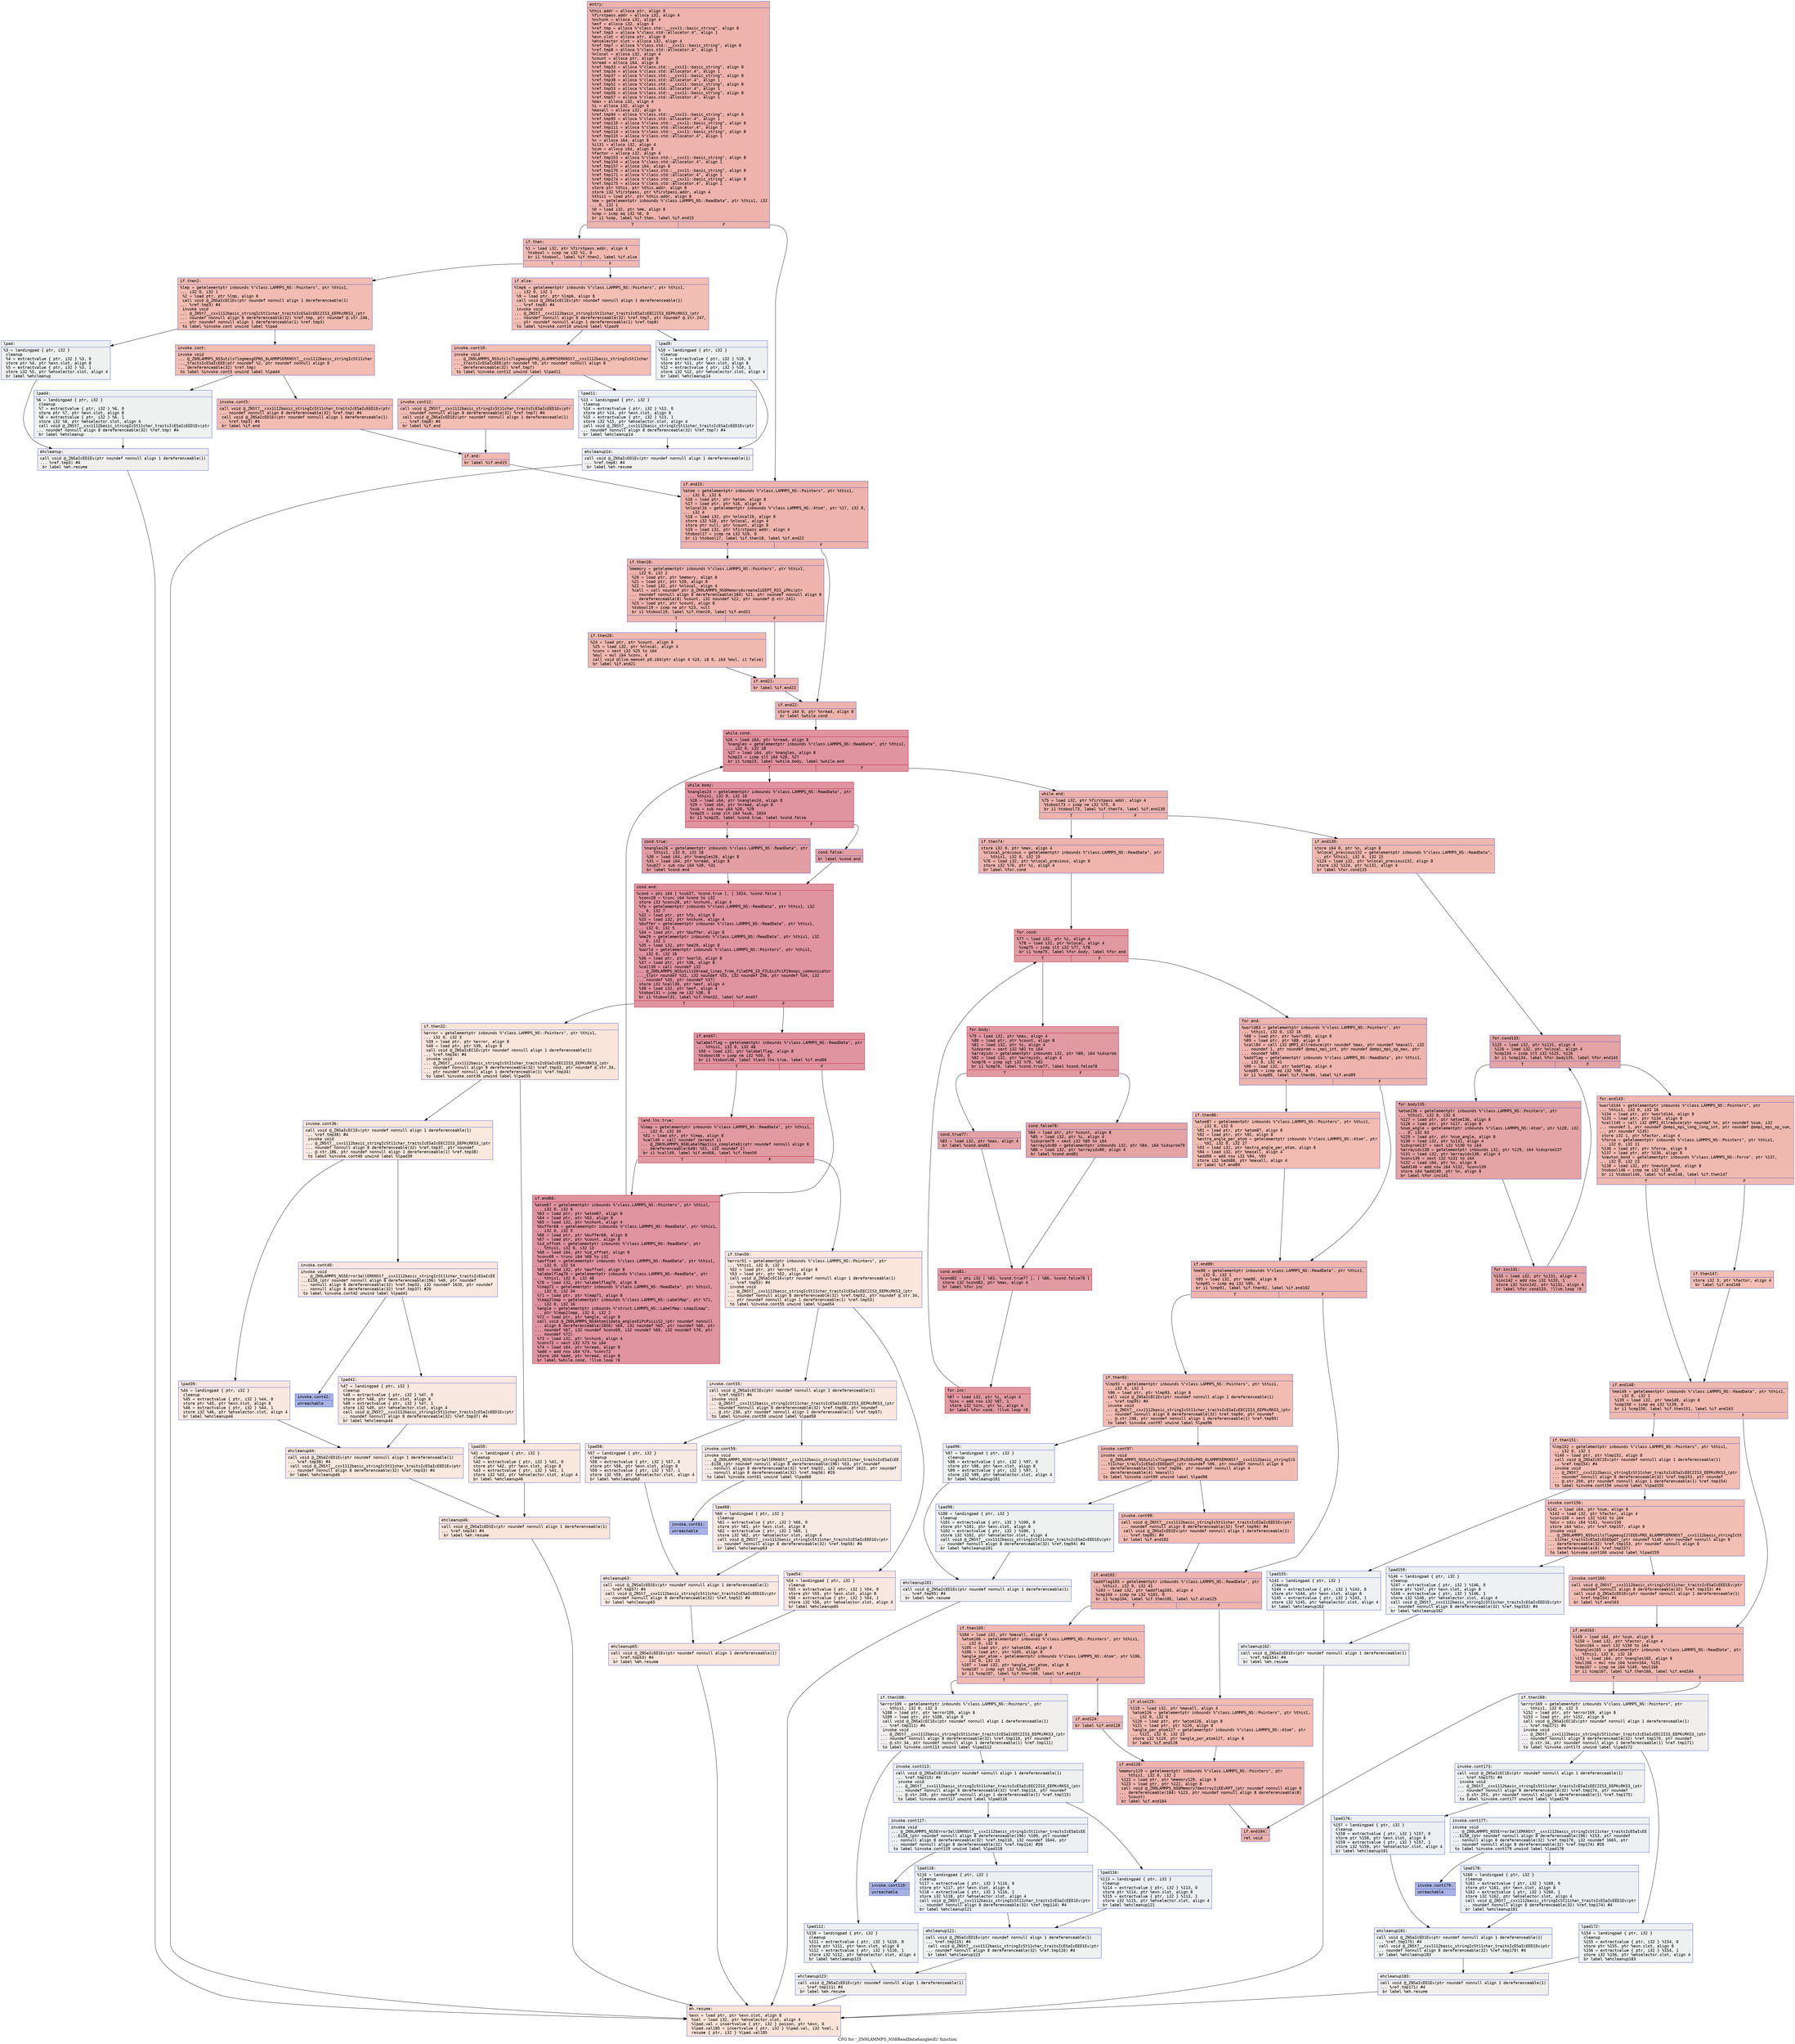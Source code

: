 digraph "CFG for '_ZN9LAMMPS_NS8ReadData6anglesEi' function" {
	label="CFG for '_ZN9LAMMPS_NS8ReadData6anglesEi' function";

	Node0x55c7e07f8830 [shape=record,color="#3d50c3ff", style=filled, fillcolor="#d6524470" fontname="Courier",label="{entry:\l|  %this.addr = alloca ptr, align 8\l  %firstpass.addr = alloca i32, align 4\l  %nchunk = alloca i32, align 4\l  %eof = alloca i32, align 4\l  %ref.tmp = alloca %\"class.std::__cxx11::basic_string\", align 8\l  %ref.tmp3 = alloca %\"class.std::allocator.4\", align 1\l  %exn.slot = alloca ptr, align 8\l  %ehselector.slot = alloca i32, align 4\l  %ref.tmp7 = alloca %\"class.std::__cxx11::basic_string\", align 8\l  %ref.tmp8 = alloca %\"class.std::allocator.4\", align 1\l  %nlocal = alloca i32, align 4\l  %count = alloca ptr, align 8\l  %nread = alloca i64, align 8\l  %ref.tmp33 = alloca %\"class.std::__cxx11::basic_string\", align 8\l  %ref.tmp34 = alloca %\"class.std::allocator.4\", align 1\l  %ref.tmp37 = alloca %\"class.std::__cxx11::basic_string\", align 8\l  %ref.tmp38 = alloca %\"class.std::allocator.4\", align 1\l  %ref.tmp52 = alloca %\"class.std::__cxx11::basic_string\", align 8\l  %ref.tmp53 = alloca %\"class.std::allocator.4\", align 1\l  %ref.tmp56 = alloca %\"class.std::__cxx11::basic_string\", align 8\l  %ref.tmp57 = alloca %\"class.std::allocator.4\", align 1\l  %max = alloca i32, align 4\l  %i = alloca i32, align 4\l  %maxall = alloca i32, align 4\l  %ref.tmp94 = alloca %\"class.std::__cxx11::basic_string\", align 8\l  %ref.tmp95 = alloca %\"class.std::allocator.4\", align 1\l  %ref.tmp110 = alloca %\"class.std::__cxx11::basic_string\", align 8\l  %ref.tmp111 = alloca %\"class.std::allocator.4\", align 1\l  %ref.tmp114 = alloca %\"class.std::__cxx11::basic_string\", align 8\l  %ref.tmp115 = alloca %\"class.std::allocator.4\", align 1\l  %n = alloca i64, align 8\l  %i131 = alloca i32, align 4\l  %sum = alloca i64, align 8\l  %factor = alloca i32, align 4\l  %ref.tmp153 = alloca %\"class.std::__cxx11::basic_string\", align 8\l  %ref.tmp154 = alloca %\"class.std::allocator.4\", align 1\l  %ref.tmp157 = alloca i64, align 8\l  %ref.tmp170 = alloca %\"class.std::__cxx11::basic_string\", align 8\l  %ref.tmp171 = alloca %\"class.std::allocator.4\", align 1\l  %ref.tmp174 = alloca %\"class.std::__cxx11::basic_string\", align 8\l  %ref.tmp175 = alloca %\"class.std::allocator.4\", align 1\l  store ptr %this, ptr %this.addr, align 8\l  store i32 %firstpass, ptr %firstpass.addr, align 4\l  %this1 = load ptr, ptr %this.addr, align 8\l  %me = getelementptr inbounds %\"class.LAMMPS_NS::ReadData\", ptr %this1, i32\l... 0, i32 1\l  %0 = load i32, ptr %me, align 8\l  %cmp = icmp eq i32 %0, 0\l  br i1 %cmp, label %if.then, label %if.end15\l|{<s0>T|<s1>F}}"];
	Node0x55c7e07f8830:s0 -> Node0x55c7e08054a0[tooltip="entry -> if.then\nProbability 37.50%" ];
	Node0x55c7e07f8830:s1 -> Node0x55c7e0805510[tooltip="entry -> if.end15\nProbability 62.50%" ];
	Node0x55c7e08054a0 [shape=record,color="#3d50c3ff", style=filled, fillcolor="#de614d70" fontname="Courier",label="{if.then:\l|  %1 = load i32, ptr %firstpass.addr, align 4\l  %tobool = icmp ne i32 %1, 0\l  br i1 %tobool, label %if.then2, label %if.else\l|{<s0>T|<s1>F}}"];
	Node0x55c7e08054a0:s0 -> Node0x55c7e0804460[tooltip="if.then -> if.then2\nProbability 62.50%" ];
	Node0x55c7e08054a0:s1 -> Node0x55c7e08044e0[tooltip="if.then -> if.else\nProbability 37.50%" ];
	Node0x55c7e0804460 [shape=record,color="#3d50c3ff", style=filled, fillcolor="#e1675170" fontname="Courier",label="{if.then2:\l|  %lmp = getelementptr inbounds %\"class.LAMMPS_NS::Pointers\", ptr %this1,\l... i32 0, i32 1\l  %2 = load ptr, ptr %lmp, align 8\l  call void @_ZNSaIcEC1Ev(ptr noundef nonnull align 1 dereferenceable(1)\l... %ref.tmp3) #4\l  invoke void\l... @_ZNSt7__cxx1112basic_stringIcSt11char_traitsIcESaIcEEC2IS3_EEPKcRKS3_(ptr\l... noundef nonnull align 8 dereferenceable(32) %ref.tmp, ptr noundef @.str.246,\l... ptr noundef nonnull align 1 dereferenceable(1) %ref.tmp3)\l          to label %invoke.cont unwind label %lpad\l}"];
	Node0x55c7e0804460 -> Node0x55c7e0805f00[tooltip="if.then2 -> invoke.cont\nProbability 100.00%" ];
	Node0x55c7e0804460 -> Node0x55c7e0805f50[tooltip="if.then2 -> lpad\nProbability 0.00%" ];
	Node0x55c7e0805f00 [shape=record,color="#3d50c3ff", style=filled, fillcolor="#e1675170" fontname="Courier",label="{invoke.cont:\l|  invoke void\l... @_ZN9LAMMPS_NS5utils7logmesgEPNS_6LAMMPSERKNSt7__cxx1112basic_stringIcSt11char\l..._traitsIcESaIcEEE(ptr noundef %2, ptr noundef nonnull align 8\l... dereferenceable(32) %ref.tmp)\l          to label %invoke.cont5 unwind label %lpad4\l}"];
	Node0x55c7e0805f00 -> Node0x55c7e0805eb0[tooltip="invoke.cont -> invoke.cont5\nProbability 100.00%" ];
	Node0x55c7e0805f00 -> Node0x55c7e0806210[tooltip="invoke.cont -> lpad4\nProbability 0.00%" ];
	Node0x55c7e0805eb0 [shape=record,color="#3d50c3ff", style=filled, fillcolor="#e1675170" fontname="Courier",label="{invoke.cont5:\l|  call void @_ZNSt7__cxx1112basic_stringIcSt11char_traitsIcESaIcEED1Ev(ptr\l... noundef nonnull align 8 dereferenceable(32) %ref.tmp) #4\l  call void @_ZNSaIcED1Ev(ptr noundef nonnull align 1 dereferenceable(1)\l... %ref.tmp3) #4\l  br label %if.end\l}"];
	Node0x55c7e0805eb0 -> Node0x55c7e0806640[tooltip="invoke.cont5 -> if.end\nProbability 100.00%" ];
	Node0x55c7e0805f50 [shape=record,color="#3d50c3ff", style=filled, fillcolor="#dbdcde70" fontname="Courier",label="{lpad:\l|  %3 = landingpad \{ ptr, i32 \}\l          cleanup\l  %4 = extractvalue \{ ptr, i32 \} %3, 0\l  store ptr %4, ptr %exn.slot, align 8\l  %5 = extractvalue \{ ptr, i32 \} %3, 1\l  store i32 %5, ptr %ehselector.slot, align 4\l  br label %ehcleanup\l}"];
	Node0x55c7e0805f50 -> Node0x55c7e0806940[tooltip="lpad -> ehcleanup\nProbability 100.00%" ];
	Node0x55c7e0806210 [shape=record,color="#3d50c3ff", style=filled, fillcolor="#dbdcde70" fontname="Courier",label="{lpad4:\l|  %6 = landingpad \{ ptr, i32 \}\l          cleanup\l  %7 = extractvalue \{ ptr, i32 \} %6, 0\l  store ptr %7, ptr %exn.slot, align 8\l  %8 = extractvalue \{ ptr, i32 \} %6, 1\l  store i32 %8, ptr %ehselector.slot, align 4\l  call void @_ZNSt7__cxx1112basic_stringIcSt11char_traitsIcESaIcEED1Ev(ptr\l... noundef nonnull align 8 dereferenceable(32) %ref.tmp) #4\l  br label %ehcleanup\l}"];
	Node0x55c7e0806210 -> Node0x55c7e0806940[tooltip="lpad4 -> ehcleanup\nProbability 100.00%" ];
	Node0x55c7e0806940 [shape=record,color="#3d50c3ff", style=filled, fillcolor="#e0dbd870" fontname="Courier",label="{ehcleanup:\l|  call void @_ZNSaIcED1Ev(ptr noundef nonnull align 1 dereferenceable(1)\l... %ref.tmp3) #4\l  br label %eh.resume\l}"];
	Node0x55c7e0806940 -> Node0x55c7e0806f50[tooltip="ehcleanup -> eh.resume\nProbability 100.00%" ];
	Node0x55c7e08044e0 [shape=record,color="#3d50c3ff", style=filled, fillcolor="#e36c5570" fontname="Courier",label="{if.else:\l|  %lmp6 = getelementptr inbounds %\"class.LAMMPS_NS::Pointers\", ptr %this1,\l... i32 0, i32 1\l  %9 = load ptr, ptr %lmp6, align 8\l  call void @_ZNSaIcEC1Ev(ptr noundef nonnull align 1 dereferenceable(1)\l... %ref.tmp8) #4\l  invoke void\l... @_ZNSt7__cxx1112basic_stringIcSt11char_traitsIcESaIcEEC2IS3_EEPKcRKS3_(ptr\l... noundef nonnull align 8 dereferenceable(32) %ref.tmp7, ptr noundef @.str.247,\l... ptr noundef nonnull align 1 dereferenceable(1) %ref.tmp8)\l          to label %invoke.cont10 unwind label %lpad9\l}"];
	Node0x55c7e08044e0 -> Node0x55c7e08072d0[tooltip="if.else -> invoke.cont10\nProbability 100.00%" ];
	Node0x55c7e08044e0 -> Node0x55c7e0807350[tooltip="if.else -> lpad9\nProbability 0.00%" ];
	Node0x55c7e08072d0 [shape=record,color="#3d50c3ff", style=filled, fillcolor="#e36c5570" fontname="Courier",label="{invoke.cont10:\l|  invoke void\l... @_ZN9LAMMPS_NS5utils7logmesgEPNS_6LAMMPSERKNSt7__cxx1112basic_stringIcSt11char\l..._traitsIcESaIcEEE(ptr noundef %9, ptr noundef nonnull align 8\l... dereferenceable(32) %ref.tmp7)\l          to label %invoke.cont12 unwind label %lpad11\l}"];
	Node0x55c7e08072d0 -> Node0x55c7e0807280[tooltip="invoke.cont10 -> invoke.cont12\nProbability 100.00%" ];
	Node0x55c7e08072d0 -> Node0x55c7e0807650[tooltip="invoke.cont10 -> lpad11\nProbability 0.00%" ];
	Node0x55c7e0807280 [shape=record,color="#3d50c3ff", style=filled, fillcolor="#e36c5570" fontname="Courier",label="{invoke.cont12:\l|  call void @_ZNSt7__cxx1112basic_stringIcSt11char_traitsIcESaIcEED1Ev(ptr\l... noundef nonnull align 8 dereferenceable(32) %ref.tmp7) #4\l  call void @_ZNSaIcED1Ev(ptr noundef nonnull align 1 dereferenceable(1)\l... %ref.tmp8) #4\l  br label %if.end\l}"];
	Node0x55c7e0807280 -> Node0x55c7e0806640[tooltip="invoke.cont12 -> if.end\nProbability 100.00%" ];
	Node0x55c7e0807350 [shape=record,color="#3d50c3ff", style=filled, fillcolor="#d9dce170" fontname="Courier",label="{lpad9:\l|  %10 = landingpad \{ ptr, i32 \}\l          cleanup\l  %11 = extractvalue \{ ptr, i32 \} %10, 0\l  store ptr %11, ptr %exn.slot, align 8\l  %12 = extractvalue \{ ptr, i32 \} %10, 1\l  store i32 %12, ptr %ehselector.slot, align 4\l  br label %ehcleanup14\l}"];
	Node0x55c7e0807350 -> Node0x55c7e0807d70[tooltip="lpad9 -> ehcleanup14\nProbability 100.00%" ];
	Node0x55c7e0807650 [shape=record,color="#3d50c3ff", style=filled, fillcolor="#d9dce170" fontname="Courier",label="{lpad11:\l|  %13 = landingpad \{ ptr, i32 \}\l          cleanup\l  %14 = extractvalue \{ ptr, i32 \} %13, 0\l  store ptr %14, ptr %exn.slot, align 8\l  %15 = extractvalue \{ ptr, i32 \} %13, 1\l  store i32 %15, ptr %ehselector.slot, align 4\l  call void @_ZNSt7__cxx1112basic_stringIcSt11char_traitsIcESaIcEED1Ev(ptr\l... noundef nonnull align 8 dereferenceable(32) %ref.tmp7) #4\l  br label %ehcleanup14\l}"];
	Node0x55c7e0807650 -> Node0x55c7e0807d70[tooltip="lpad11 -> ehcleanup14\nProbability 100.00%" ];
	Node0x55c7e0807d70 [shape=record,color="#3d50c3ff", style=filled, fillcolor="#dedcdb70" fontname="Courier",label="{ehcleanup14:\l|  call void @_ZNSaIcED1Ev(ptr noundef nonnull align 1 dereferenceable(1)\l... %ref.tmp8) #4\l  br label %eh.resume\l}"];
	Node0x55c7e0807d70 -> Node0x55c7e0806f50[tooltip="ehcleanup14 -> eh.resume\nProbability 100.00%" ];
	Node0x55c7e0806640 [shape=record,color="#3d50c3ff", style=filled, fillcolor="#de614d70" fontname="Courier",label="{if.end:\l|  br label %if.end15\l}"];
	Node0x55c7e0806640 -> Node0x55c7e0805510[tooltip="if.end -> if.end15\nProbability 100.00%" ];
	Node0x55c7e0805510 [shape=record,color="#3d50c3ff", style=filled, fillcolor="#d6524470" fontname="Courier",label="{if.end15:\l|  %atom = getelementptr inbounds %\"class.LAMMPS_NS::Pointers\", ptr %this1,\l... i32 0, i32 6\l  %16 = load ptr, ptr %atom, align 8\l  %17 = load ptr, ptr %16, align 8\l  %nlocal16 = getelementptr inbounds %\"class.LAMMPS_NS::Atom\", ptr %17, i32 0,\l... i32 4\l  %18 = load i32, ptr %nlocal16, align 8\l  store i32 %18, ptr %nlocal, align 4\l  store ptr null, ptr %count, align 8\l  %19 = load i32, ptr %firstpass.addr, align 4\l  %tobool17 = icmp ne i32 %19, 0\l  br i1 %tobool17, label %if.then18, label %if.end22\l|{<s0>T|<s1>F}}"];
	Node0x55c7e0805510:s0 -> Node0x55c7e0808980[tooltip="if.end15 -> if.then18\nProbability 62.50%" ];
	Node0x55c7e0805510:s1 -> Node0x55c7e0808a00[tooltip="if.end15 -> if.end22\nProbability 37.50%" ];
	Node0x55c7e0808980 [shape=record,color="#3d50c3ff", style=filled, fillcolor="#d8564670" fontname="Courier",label="{if.then18:\l|  %memory = getelementptr inbounds %\"class.LAMMPS_NS::Pointers\", ptr %this1,\l... i32 0, i32 2\l  %20 = load ptr, ptr %memory, align 8\l  %21 = load ptr, ptr %20, align 8\l  %22 = load i32, ptr %nlocal, align 4\l  %call = call noundef ptr @_ZN9LAMMPS_NS6Memory6createIiEEPT_RS3_iPKc(ptr\l... noundef nonnull align 8 dereferenceable(184) %21, ptr noundef nonnull align 8\l... dereferenceable(8) %count, i32 noundef %22, ptr noundef @.str.241)\l  %23 = load ptr, ptr %count, align 8\l  %tobool19 = icmp ne ptr %23, null\l  br i1 %tobool19, label %if.then20, label %if.end21\l|{<s0>T|<s1>F}}"];
	Node0x55c7e0808980:s0 -> Node0x55c7e08090e0[tooltip="if.then18 -> if.then20\nProbability 62.50%" ];
	Node0x55c7e0808980:s1 -> Node0x55c7e0809160[tooltip="if.then18 -> if.end21\nProbability 37.50%" ];
	Node0x55c7e08090e0 [shape=record,color="#3d50c3ff", style=filled, fillcolor="#de614d70" fontname="Courier",label="{if.then20:\l|  %24 = load ptr, ptr %count, align 8\l  %25 = load i32, ptr %nlocal, align 4\l  %conv = sext i32 %25 to i64\l  %mul = mul i64 %conv, 4\l  call void @llvm.memset.p0.i64(ptr align 4 %24, i8 0, i64 %mul, i1 false)\l  br label %if.end21\l}"];
	Node0x55c7e08090e0 -> Node0x55c7e0809160[tooltip="if.then20 -> if.end21\nProbability 100.00%" ];
	Node0x55c7e0809160 [shape=record,color="#3d50c3ff", style=filled, fillcolor="#d8564670" fontname="Courier",label="{if.end21:\l|  br label %if.end22\l}"];
	Node0x55c7e0809160 -> Node0x55c7e0808a00[tooltip="if.end21 -> if.end22\nProbability 100.00%" ];
	Node0x55c7e0808a00 [shape=record,color="#3d50c3ff", style=filled, fillcolor="#d6524470" fontname="Courier",label="{if.end22:\l|  store i64 0, ptr %nread, align 8\l  br label %while.cond\l}"];
	Node0x55c7e0808a00 -> Node0x55c7e0809820[tooltip="if.end22 -> while.cond\nProbability 100.00%" ];
	Node0x55c7e0809820 [shape=record,color="#b70d28ff", style=filled, fillcolor="#b70d2870" fontname="Courier",label="{while.cond:\l|  %26 = load i64, ptr %nread, align 8\l  %nangles = getelementptr inbounds %\"class.LAMMPS_NS::ReadData\", ptr %this1,\l... i32 0, i32 18\l  %27 = load i64, ptr %nangles, align 8\l  %cmp23 = icmp slt i64 %26, %27\l  br i1 %cmp23, label %while.body, label %while.end\l|{<s0>T|<s1>F}}"];
	Node0x55c7e0809820:s0 -> Node0x55c7e0809b30[tooltip="while.cond -> while.body\nProbability 96.88%" ];
	Node0x55c7e0809820:s1 -> Node0x55c7e0809b80[tooltip="while.cond -> while.end\nProbability 3.12%" ];
	Node0x55c7e0809b30 [shape=record,color="#b70d28ff", style=filled, fillcolor="#b70d2870" fontname="Courier",label="{while.body:\l|  %nangles24 = getelementptr inbounds %\"class.LAMMPS_NS::ReadData\", ptr\l... %this1, i32 0, i32 18\l  %28 = load i64, ptr %nangles24, align 8\l  %29 = load i64, ptr %nread, align 8\l  %sub = sub nsw i64 %28, %29\l  %cmp25 = icmp slt i64 %sub, 1024\l  br i1 %cmp25, label %cond.true, label %cond.false\l|{<s0>T|<s1>F}}"];
	Node0x55c7e0809b30:s0 -> Node0x55c7e080a000[tooltip="while.body -> cond.true\nProbability 50.00%" ];
	Node0x55c7e0809b30:s1 -> Node0x55c7e080a080[tooltip="while.body -> cond.false\nProbability 50.00%" ];
	Node0x55c7e080a000 [shape=record,color="#3d50c3ff", style=filled, fillcolor="#be242e70" fontname="Courier",label="{cond.true:\l|  %nangles26 = getelementptr inbounds %\"class.LAMMPS_NS::ReadData\", ptr\l... %this1, i32 0, i32 18\l  %30 = load i64, ptr %nangles26, align 8\l  %31 = load i64, ptr %nread, align 8\l  %sub27 = sub nsw i64 %30, %31\l  br label %cond.end\l}"];
	Node0x55c7e080a000 -> Node0x55c7e080a450[tooltip="cond.true -> cond.end\nProbability 100.00%" ];
	Node0x55c7e080a080 [shape=record,color="#3d50c3ff", style=filled, fillcolor="#be242e70" fontname="Courier",label="{cond.false:\l|  br label %cond.end\l}"];
	Node0x55c7e080a080 -> Node0x55c7e080a450[tooltip="cond.false -> cond.end\nProbability 100.00%" ];
	Node0x55c7e080a450 [shape=record,color="#b70d28ff", style=filled, fillcolor="#b70d2870" fontname="Courier",label="{cond.end:\l|  %cond = phi i64 [ %sub27, %cond.true ], [ 1024, %cond.false ]\l  %conv28 = trunc i64 %cond to i32\l  store i32 %conv28, ptr %nchunk, align 4\l  %fp = getelementptr inbounds %\"class.LAMMPS_NS::ReadData\", ptr %this1, i32\l... 0, i32 7\l  %32 = load ptr, ptr %fp, align 8\l  %33 = load i32, ptr %nchunk, align 4\l  %buffer = getelementptr inbounds %\"class.LAMMPS_NS::ReadData\", ptr %this1,\l... i32 0, i32 5\l  %34 = load ptr, ptr %buffer, align 8\l  %me29 = getelementptr inbounds %\"class.LAMMPS_NS::ReadData\", ptr %this1, i32\l... 0, i32 1\l  %35 = load i32, ptr %me29, align 8\l  %world = getelementptr inbounds %\"class.LAMMPS_NS::Pointers\", ptr %this1,\l... i32 0, i32 16\l  %36 = load ptr, ptr %world, align 8\l  %37 = load ptr, ptr %36, align 8\l  %call30 = call noundef i32\l... @_ZN9LAMMPS_NS5utils20read_lines_from_fileEP8_IO_FILEiiPciP19ompi_communicator\l..._t(ptr noundef %32, i32 noundef %33, i32 noundef 256, ptr noundef %34, i32\l... noundef %35, ptr noundef %37)\l  store i32 %call30, ptr %eof, align 4\l  %38 = load i32, ptr %eof, align 4\l  %tobool31 = icmp ne i32 %38, 0\l  br i1 %tobool31, label %if.then32, label %if.end47\l|{<s0>T|<s1>F}}"];
	Node0x55c7e080a450:s0 -> Node0x55c7e0805b00[tooltip="cond.end -> if.then32\nProbability 0.00%" ];
	Node0x55c7e080a450:s1 -> Node0x55c7e080b8a0[tooltip="cond.end -> if.end47\nProbability 100.00%" ];
	Node0x55c7e0805b00 [shape=record,color="#3d50c3ff", style=filled, fillcolor="#f4c5ad70" fontname="Courier",label="{if.then32:\l|  %error = getelementptr inbounds %\"class.LAMMPS_NS::Pointers\", ptr %this1,\l... i32 0, i32 3\l  %39 = load ptr, ptr %error, align 8\l  %40 = load ptr, ptr %39, align 8\l  call void @_ZNSaIcEC1Ev(ptr noundef nonnull align 1 dereferenceable(1)\l... %ref.tmp34) #4\l  invoke void\l... @_ZNSt7__cxx1112basic_stringIcSt11char_traitsIcESaIcEEC2IS3_EEPKcRKS3_(ptr\l... noundef nonnull align 8 dereferenceable(32) %ref.tmp33, ptr noundef @.str.34,\l... ptr noundef nonnull align 1 dereferenceable(1) %ref.tmp34)\l          to label %invoke.cont36 unwind label %lpad35\l}"];
	Node0x55c7e0805b00 -> Node0x55c7e080bce0[tooltip="if.then32 -> invoke.cont36\nProbability 50.00%" ];
	Node0x55c7e0805b00 -> Node0x55c7e080bd60[tooltip="if.then32 -> lpad35\nProbability 50.00%" ];
	Node0x55c7e080bce0 [shape=record,color="#3d50c3ff", style=filled, fillcolor="#f2cab570" fontname="Courier",label="{invoke.cont36:\l|  call void @_ZNSaIcEC1Ev(ptr noundef nonnull align 1 dereferenceable(1)\l... %ref.tmp38) #4\l  invoke void\l... @_ZNSt7__cxx1112basic_stringIcSt11char_traitsIcESaIcEEC2IS3_EEPKcRKS3_(ptr\l... noundef nonnull align 8 dereferenceable(32) %ref.tmp37, ptr noundef\l... @.str.186, ptr noundef nonnull align 1 dereferenceable(1) %ref.tmp38)\l          to label %invoke.cont40 unwind label %lpad39\l}"];
	Node0x55c7e080bce0 -> Node0x55c7e080c0e0[tooltip="invoke.cont36 -> invoke.cont40\nProbability 50.00%" ];
	Node0x55c7e080bce0 -> Node0x55c7e080c130[tooltip="invoke.cont36 -> lpad39\nProbability 50.00%" ];
	Node0x55c7e080c0e0 [shape=record,color="#3d50c3ff", style=filled, fillcolor="#f1ccb870" fontname="Courier",label="{invoke.cont40:\l|  invoke void\l... @_ZN9LAMMPS_NS5Error3allERKNSt7__cxx1112basic_stringIcSt11char_traitsIcESaIcEE\l...EiS8_(ptr noundef nonnull align 8 dereferenceable(196) %40, ptr noundef\l... nonnull align 8 dereferenceable(32) %ref.tmp33, i32 noundef 1620, ptr noundef\l... nonnull align 8 dereferenceable(32) %ref.tmp37) #20\l          to label %invoke.cont42 unwind label %lpad41\l}"];
	Node0x55c7e080c0e0 -> Node0x55c7e080c090[tooltip="invoke.cont40 -> invoke.cont42\nProbability 0.00%" ];
	Node0x55c7e080c0e0 -> Node0x55c7e080c450[tooltip="invoke.cont40 -> lpad41\nProbability 100.00%" ];
	Node0x55c7e080c090 [shape=record,color="#3d50c3ff", style=filled, fillcolor="#3d50c370" fontname="Courier",label="{invoke.cont42:\l|  unreachable\l}"];
	Node0x55c7e080bd60 [shape=record,color="#3d50c3ff", style=filled, fillcolor="#f2cab570" fontname="Courier",label="{lpad35:\l|  %41 = landingpad \{ ptr, i32 \}\l          cleanup\l  %42 = extractvalue \{ ptr, i32 \} %41, 0\l  store ptr %42, ptr %exn.slot, align 8\l  %43 = extractvalue \{ ptr, i32 \} %41, 1\l  store i32 %43, ptr %ehselector.slot, align 4\l  br label %ehcleanup46\l}"];
	Node0x55c7e080bd60 -> Node0x55c7e080ca10[tooltip="lpad35 -> ehcleanup46\nProbability 100.00%" ];
	Node0x55c7e080c130 [shape=record,color="#3d50c3ff", style=filled, fillcolor="#f1ccb870" fontname="Courier",label="{lpad39:\l|  %44 = landingpad \{ ptr, i32 \}\l          cleanup\l  %45 = extractvalue \{ ptr, i32 \} %44, 0\l  store ptr %45, ptr %exn.slot, align 8\l  %46 = extractvalue \{ ptr, i32 \} %44, 1\l  store i32 %46, ptr %ehselector.slot, align 4\l  br label %ehcleanup44\l}"];
	Node0x55c7e080c130 -> Node0x55c7e080cd60[tooltip="lpad39 -> ehcleanup44\nProbability 100.00%" ];
	Node0x55c7e080c450 [shape=record,color="#3d50c3ff", style=filled, fillcolor="#f1ccb870" fontname="Courier",label="{lpad41:\l|  %47 = landingpad \{ ptr, i32 \}\l          cleanup\l  %48 = extractvalue \{ ptr, i32 \} %47, 0\l  store ptr %48, ptr %exn.slot, align 8\l  %49 = extractvalue \{ ptr, i32 \} %47, 1\l  store i32 %49, ptr %ehselector.slot, align 4\l  call void @_ZNSt7__cxx1112basic_stringIcSt11char_traitsIcESaIcEED1Ev(ptr\l... noundef nonnull align 8 dereferenceable(32) %ref.tmp37) #4\l  br label %ehcleanup44\l}"];
	Node0x55c7e080c450 -> Node0x55c7e080cd60[tooltip="lpad41 -> ehcleanup44\nProbability 100.00%" ];
	Node0x55c7e080cd60 [shape=record,color="#3d50c3ff", style=filled, fillcolor="#f2cab570" fontname="Courier",label="{ehcleanup44:\l|  call void @_ZNSaIcED1Ev(ptr noundef nonnull align 1 dereferenceable(1)\l... %ref.tmp38) #4\l  call void @_ZNSt7__cxx1112basic_stringIcSt11char_traitsIcESaIcEED1Ev(ptr\l... noundef nonnull align 8 dereferenceable(32) %ref.tmp33) #4\l  br label %ehcleanup46\l}"];
	Node0x55c7e080cd60 -> Node0x55c7e080ca10[tooltip="ehcleanup44 -> ehcleanup46\nProbability 100.00%" ];
	Node0x55c7e080ca10 [shape=record,color="#3d50c3ff", style=filled, fillcolor="#f4c5ad70" fontname="Courier",label="{ehcleanup46:\l|  call void @_ZNSaIcED1Ev(ptr noundef nonnull align 1 dereferenceable(1)\l... %ref.tmp34) #4\l  br label %eh.resume\l}"];
	Node0x55c7e080ca10 -> Node0x55c7e0806f50[tooltip="ehcleanup46 -> eh.resume\nProbability 100.00%" ];
	Node0x55c7e080b8a0 [shape=record,color="#b70d28ff", style=filled, fillcolor="#b70d2870" fontname="Courier",label="{if.end47:\l|  %alabelflag = getelementptr inbounds %\"class.LAMMPS_NS::ReadData\", ptr\l... %this1, i32 0, i32 48\l  %50 = load i32, ptr %alabelflag, align 8\l  %tobool48 = icmp ne i32 %50, 0\l  br i1 %tobool48, label %land.lhs.true, label %if.end66\l|{<s0>T|<s1>F}}"];
	Node0x55c7e080b8a0:s0 -> Node0x55c7e080e090[tooltip="if.end47 -> land.lhs.true\nProbability 62.50%" ];
	Node0x55c7e080b8a0:s1 -> Node0x55c7e080e110[tooltip="if.end47 -> if.end66\nProbability 37.50%" ];
	Node0x55c7e080e090 [shape=record,color="#b70d28ff", style=filled, fillcolor="#bb1b2c70" fontname="Courier",label="{land.lhs.true:\l|  %lmap = getelementptr inbounds %\"class.LAMMPS_NS::ReadData\", ptr %this1,\l... i32 0, i32 34\l  %51 = load ptr, ptr %lmap, align 8\l  %call49 = call noundef zeroext i1\l... @_ZNK9LAMMPS_NS8LabelMap11is_completeEi(ptr noundef nonnull align 8\l... dereferenceable(648) %51, i32 noundef 2)\l  br i1 %call49, label %if.end66, label %if.then50\l|{<s0>T|<s1>F}}"];
	Node0x55c7e080e090:s0 -> Node0x55c7e080e110[tooltip="land.lhs.true -> if.end66\nProbability 100.00%" ];
	Node0x55c7e080e090:s1 -> Node0x55c7e080e530[tooltip="land.lhs.true -> if.then50\nProbability 0.00%" ];
	Node0x55c7e080e530 [shape=record,color="#3d50c3ff", style=filled, fillcolor="#f3c7b170" fontname="Courier",label="{if.then50:\l|  %error51 = getelementptr inbounds %\"class.LAMMPS_NS::Pointers\", ptr\l... %this1, i32 0, i32 3\l  %52 = load ptr, ptr %error51, align 8\l  %53 = load ptr, ptr %52, align 8\l  call void @_ZNSaIcEC1Ev(ptr noundef nonnull align 1 dereferenceable(1)\l... %ref.tmp53) #4\l  invoke void\l... @_ZNSt7__cxx1112basic_stringIcSt11char_traitsIcESaIcEEC2IS3_EEPKcRKS3_(ptr\l... noundef nonnull align 8 dereferenceable(32) %ref.tmp52, ptr noundef @.str.34,\l... ptr noundef nonnull align 1 dereferenceable(1) %ref.tmp53)\l          to label %invoke.cont55 unwind label %lpad54\l}"];
	Node0x55c7e080e530 -> Node0x55c7e080e970[tooltip="if.then50 -> invoke.cont55\nProbability 50.00%" ];
	Node0x55c7e080e530 -> Node0x55c7e080e9c0[tooltip="if.then50 -> lpad54\nProbability 50.00%" ];
	Node0x55c7e080e970 [shape=record,color="#3d50c3ff", style=filled, fillcolor="#f1ccb870" fontname="Courier",label="{invoke.cont55:\l|  call void @_ZNSaIcEC1Ev(ptr noundef nonnull align 1 dereferenceable(1)\l... %ref.tmp57) #4\l  invoke void\l... @_ZNSt7__cxx1112basic_stringIcSt11char_traitsIcESaIcEEC2IS3_EEPKcRKS3_(ptr\l... noundef nonnull align 8 dereferenceable(32) %ref.tmp56, ptr noundef\l... @.str.230, ptr noundef nonnull align 1 dereferenceable(1) %ref.tmp57)\l          to label %invoke.cont59 unwind label %lpad58\l}"];
	Node0x55c7e080e970 -> Node0x55c7e080ece0[tooltip="invoke.cont55 -> invoke.cont59\nProbability 50.00%" ];
	Node0x55c7e080e970 -> Node0x55c7e080ed30[tooltip="invoke.cont55 -> lpad58\nProbability 50.00%" ];
	Node0x55c7e080ece0 [shape=record,color="#3d50c3ff", style=filled, fillcolor="#eed0c070" fontname="Courier",label="{invoke.cont59:\l|  invoke void\l... @_ZN9LAMMPS_NS5Error3allERKNSt7__cxx1112basic_stringIcSt11char_traitsIcESaIcEE\l...EiS8_(ptr noundef nonnull align 8 dereferenceable(196) %53, ptr noundef\l... nonnull align 8 dereferenceable(32) %ref.tmp52, i32 noundef 1622, ptr noundef\l... nonnull align 8 dereferenceable(32) %ref.tmp56) #20\l          to label %invoke.cont61 unwind label %lpad60\l}"];
	Node0x55c7e080ece0 -> Node0x55c7e080ec90[tooltip="invoke.cont59 -> invoke.cont61\nProbability 0.00%" ];
	Node0x55c7e080ece0 -> Node0x55c7e080eff0[tooltip="invoke.cont59 -> lpad60\nProbability 100.00%" ];
	Node0x55c7e080ec90 [shape=record,color="#3d50c3ff", style=filled, fillcolor="#3d50c370" fontname="Courier",label="{invoke.cont61:\l|  unreachable\l}"];
	Node0x55c7e080e9c0 [shape=record,color="#3d50c3ff", style=filled, fillcolor="#f1ccb870" fontname="Courier",label="{lpad54:\l|  %54 = landingpad \{ ptr, i32 \}\l          cleanup\l  %55 = extractvalue \{ ptr, i32 \} %54, 0\l  store ptr %55, ptr %exn.slot, align 8\l  %56 = extractvalue \{ ptr, i32 \} %54, 1\l  store i32 %56, ptr %ehselector.slot, align 4\l  br label %ehcleanup65\l}"];
	Node0x55c7e080e9c0 -> Node0x55c7e080f5b0[tooltip="lpad54 -> ehcleanup65\nProbability 100.00%" ];
	Node0x55c7e080ed30 [shape=record,color="#3d50c3ff", style=filled, fillcolor="#eed0c070" fontname="Courier",label="{lpad58:\l|  %57 = landingpad \{ ptr, i32 \}\l          cleanup\l  %58 = extractvalue \{ ptr, i32 \} %57, 0\l  store ptr %58, ptr %exn.slot, align 8\l  %59 = extractvalue \{ ptr, i32 \} %57, 1\l  store i32 %59, ptr %ehselector.slot, align 4\l  br label %ehcleanup63\l}"];
	Node0x55c7e080ed30 -> Node0x55c7e080f900[tooltip="lpad58 -> ehcleanup63\nProbability 100.00%" ];
	Node0x55c7e080eff0 [shape=record,color="#3d50c3ff", style=filled, fillcolor="#eed0c070" fontname="Courier",label="{lpad60:\l|  %60 = landingpad \{ ptr, i32 \}\l          cleanup\l  %61 = extractvalue \{ ptr, i32 \} %60, 0\l  store ptr %61, ptr %exn.slot, align 8\l  %62 = extractvalue \{ ptr, i32 \} %60, 1\l  store i32 %62, ptr %ehselector.slot, align 4\l  call void @_ZNSt7__cxx1112basic_stringIcSt11char_traitsIcESaIcEED1Ev(ptr\l... noundef nonnull align 8 dereferenceable(32) %ref.tmp56) #4\l  br label %ehcleanup63\l}"];
	Node0x55c7e080eff0 -> Node0x55c7e080f900[tooltip="lpad60 -> ehcleanup63\nProbability 100.00%" ];
	Node0x55c7e080f900 [shape=record,color="#3d50c3ff", style=filled, fillcolor="#f1ccb870" fontname="Courier",label="{ehcleanup63:\l|  call void @_ZNSaIcED1Ev(ptr noundef nonnull align 1 dereferenceable(1)\l... %ref.tmp57) #4\l  call void @_ZNSt7__cxx1112basic_stringIcSt11char_traitsIcESaIcEED1Ev(ptr\l... noundef nonnull align 8 dereferenceable(32) %ref.tmp52) #4\l  br label %ehcleanup65\l}"];
	Node0x55c7e080f900 -> Node0x55c7e080f5b0[tooltip="ehcleanup63 -> ehcleanup65\nProbability 100.00%" ];
	Node0x55c7e080f5b0 [shape=record,color="#3d50c3ff", style=filled, fillcolor="#f3c7b170" fontname="Courier",label="{ehcleanup65:\l|  call void @_ZNSaIcED1Ev(ptr noundef nonnull align 1 dereferenceable(1)\l... %ref.tmp53) #4\l  br label %eh.resume\l}"];
	Node0x55c7e080f5b0 -> Node0x55c7e0806f50[tooltip="ehcleanup65 -> eh.resume\nProbability 100.00%" ];
	Node0x55c7e080e110 [shape=record,color="#b70d28ff", style=filled, fillcolor="#b70d2870" fontname="Courier",label="{if.end66:\l|  %atom67 = getelementptr inbounds %\"class.LAMMPS_NS::Pointers\", ptr %this1,\l... i32 0, i32 6\l  %63 = load ptr, ptr %atom67, align 8\l  %64 = load ptr, ptr %63, align 8\l  %65 = load i32, ptr %nchunk, align 4\l  %buffer68 = getelementptr inbounds %\"class.LAMMPS_NS::ReadData\", ptr %this1,\l... i32 0, i32 5\l  %66 = load ptr, ptr %buffer68, align 8\l  %67 = load ptr, ptr %count, align 8\l  %id_offset = getelementptr inbounds %\"class.LAMMPS_NS::ReadData\", ptr\l... %this1, i32 0, i32 13\l  %68 = load i64, ptr %id_offset, align 8\l  %conv69 = trunc i64 %68 to i32\l  %aoffset = getelementptr inbounds %\"class.LAMMPS_NS::ReadData\", ptr %this1,\l... i32 0, i32 54\l  %69 = load i32, ptr %aoffset, align 8\l  %alabelflag70 = getelementptr inbounds %\"class.LAMMPS_NS::ReadData\", ptr\l... %this1, i32 0, i32 48\l  %70 = load i32, ptr %alabelflag70, align 8\l  %lmap71 = getelementptr inbounds %\"class.LAMMPS_NS::ReadData\", ptr %this1,\l... i32 0, i32 34\l  %71 = load ptr, ptr %lmap71, align 8\l  %lmap2lmap = getelementptr inbounds %\"class.LAMMPS_NS::LabelMap\", ptr %71,\l... i32 0, i32 16\l  %angle = getelementptr inbounds %\"struct.LAMMPS_NS::LabelMap::Lmap2Lmap\",\l... ptr %lmap2lmap, i32 0, i32 2\l  %72 = load ptr, ptr %angle, align 8\l  call void @_ZN9LAMMPS_NS4Atom11data_anglesEiPcPiiiiS2_(ptr noundef nonnull\l... align 8 dereferenceable(1856) %64, i32 noundef %65, ptr noundef %66, ptr\l... noundef %67, i32 noundef %conv69, i32 noundef %69, i32 noundef %70, ptr\l... noundef %72)\l  %73 = load i32, ptr %nchunk, align 4\l  %conv72 = sext i32 %73 to i64\l  %74 = load i64, ptr %nread, align 8\l  %add = add nsw i64 %74, %conv72\l  store i64 %add, ptr %nread, align 8\l  br label %while.cond, !llvm.loop !6\l}"];
	Node0x55c7e080e110 -> Node0x55c7e0809820[tooltip="if.end66 -> while.cond\nProbability 100.00%" ];
	Node0x55c7e0809b80 [shape=record,color="#3d50c3ff", style=filled, fillcolor="#d6524470" fontname="Courier",label="{while.end:\l|  %75 = load i32, ptr %firstpass.addr, align 4\l  %tobool73 = icmp ne i32 %75, 0\l  br i1 %tobool73, label %if.then74, label %if.end130\l|{<s0>T|<s1>F}}"];
	Node0x55c7e0809b80:s0 -> Node0x55c7e0811690[tooltip="while.end -> if.then74\nProbability 62.50%" ];
	Node0x55c7e0809b80:s1 -> Node0x55c7e0811710[tooltip="while.end -> if.end130\nProbability 37.50%" ];
	Node0x55c7e0811690 [shape=record,color="#3d50c3ff", style=filled, fillcolor="#d8564670" fontname="Courier",label="{if.then74:\l|  store i32 0, ptr %max, align 4\l  %nlocal_previous = getelementptr inbounds %\"class.LAMMPS_NS::ReadData\", ptr\l... %this1, i32 0, i32 15\l  %76 = load i32, ptr %nlocal_previous, align 8\l  store i32 %76, ptr %i, align 4\l  br label %for.cond\l}"];
	Node0x55c7e0811690 -> Node0x55c7e0811b20[tooltip="if.then74 -> for.cond\nProbability 100.00%" ];
	Node0x55c7e0811b20 [shape=record,color="#b70d28ff", style=filled, fillcolor="#bb1b2c70" fontname="Courier",label="{for.cond:\l|  %77 = load i32, ptr %i, align 4\l  %78 = load i32, ptr %nlocal, align 4\l  %cmp75 = icmp slt i32 %77, %78\l  br i1 %cmp75, label %for.body, label %for.end\l|{<s0>T|<s1>F}}"];
	Node0x55c7e0811b20:s0 -> Node0x55c7e0811d90[tooltip="for.cond -> for.body\nProbability 96.88%" ];
	Node0x55c7e0811b20:s1 -> Node0x55c7e0811e10[tooltip="for.cond -> for.end\nProbability 3.12%" ];
	Node0x55c7e0811d90 [shape=record,color="#b70d28ff", style=filled, fillcolor="#bb1b2c70" fontname="Courier",label="{for.body:\l|  %79 = load i32, ptr %max, align 4\l  %80 = load ptr, ptr %count, align 8\l  %81 = load i32, ptr %i, align 4\l  %idxprom = sext i32 %81 to i64\l  %arrayidx = getelementptr inbounds i32, ptr %80, i64 %idxprom\l  %82 = load i32, ptr %arrayidx, align 4\l  %cmp76 = icmp sgt i32 %79, %82\l  br i1 %cmp76, label %cond.true77, label %cond.false78\l|{<s0>T|<s1>F}}"];
	Node0x55c7e0811d90:s0 -> Node0x55c7e0812340[tooltip="for.body -> cond.true77\nProbability 50.00%" ];
	Node0x55c7e0811d90:s1 -> Node0x55c7e08123c0[tooltip="for.body -> cond.false78\nProbability 50.00%" ];
	Node0x55c7e0812340 [shape=record,color="#3d50c3ff", style=filled, fillcolor="#c32e3170" fontname="Courier",label="{cond.true77:\l|  %83 = load i32, ptr %max, align 4\l  br label %cond.end81\l}"];
	Node0x55c7e0812340 -> Node0x55c7e0812570[tooltip="cond.true77 -> cond.end81\nProbability 100.00%" ];
	Node0x55c7e08123c0 [shape=record,color="#3d50c3ff", style=filled, fillcolor="#c32e3170" fontname="Courier",label="{cond.false78:\l|  %84 = load ptr, ptr %count, align 8\l  %85 = load i32, ptr %i, align 4\l  %idxprom79 = sext i32 %85 to i64\l  %arrayidx80 = getelementptr inbounds i32, ptr %84, i64 %idxprom79\l  %86 = load i32, ptr %arrayidx80, align 4\l  br label %cond.end81\l}"];
	Node0x55c7e08123c0 -> Node0x55c7e0812570[tooltip="cond.false78 -> cond.end81\nProbability 100.00%" ];
	Node0x55c7e0812570 [shape=record,color="#b70d28ff", style=filled, fillcolor="#bb1b2c70" fontname="Courier",label="{cond.end81:\l|  %cond82 = phi i32 [ %83, %cond.true77 ], [ %86, %cond.false78 ]\l  store i32 %cond82, ptr %max, align 4\l  br label %for.inc\l}"];
	Node0x55c7e0812570 -> Node0x55c7e0812a80[tooltip="cond.end81 -> for.inc\nProbability 100.00%" ];
	Node0x55c7e0812a80 [shape=record,color="#b70d28ff", style=filled, fillcolor="#bb1b2c70" fontname="Courier",label="{for.inc:\l|  %87 = load i32, ptr %i, align 4\l  %inc = add nsw i32 %87, 1\l  store i32 %inc, ptr %i, align 4\l  br label %for.cond, !llvm.loop !8\l}"];
	Node0x55c7e0812a80 -> Node0x55c7e0811b20[tooltip="for.inc -> for.cond\nProbability 100.00%" ];
	Node0x55c7e0811e10 [shape=record,color="#3d50c3ff", style=filled, fillcolor="#d8564670" fontname="Courier",label="{for.end:\l|  %world83 = getelementptr inbounds %\"class.LAMMPS_NS::Pointers\", ptr\l... %this1, i32 0, i32 16\l  %88 = load ptr, ptr %world83, align 8\l  %89 = load ptr, ptr %88, align 8\l  %call84 = call i32 @MPI_Allreduce(ptr noundef %max, ptr noundef %maxall, i32\l... noundef 1, ptr noundef @ompi_mpi_int, ptr noundef @ompi_mpi_op_max, ptr\l... noundef %89)\l  %addflag = getelementptr inbounds %\"class.LAMMPS_NS::ReadData\", ptr %this1,\l... i32 0, i32 41\l  %90 = load i32, ptr %addflag, align 4\l  %cmp85 = icmp eq i32 %90, 0\l  br i1 %cmp85, label %if.then86, label %if.end89\l|{<s0>T|<s1>F}}"];
	Node0x55c7e0811e10:s0 -> Node0x55c7e0813520[tooltip="for.end -> if.then86\nProbability 37.50%" ];
	Node0x55c7e0811e10:s1 -> Node0x55c7e0813570[tooltip="for.end -> if.end89\nProbability 62.50%" ];
	Node0x55c7e0813520 [shape=record,color="#3d50c3ff", style=filled, fillcolor="#e1675170" fontname="Courier",label="{if.then86:\l|  %atom87 = getelementptr inbounds %\"class.LAMMPS_NS::Pointers\", ptr %this1,\l... i32 0, i32 6\l  %91 = load ptr, ptr %atom87, align 8\l  %92 = load ptr, ptr %91, align 8\l  %extra_angle_per_atom = getelementptr inbounds %\"class.LAMMPS_NS::Atom\", ptr\l... %92, i32 0, i32 27\l  %93 = load i32, ptr %extra_angle_per_atom, align 8\l  %94 = load i32, ptr %maxall, align 4\l  %add88 = add nsw i32 %94, %93\l  store i32 %add88, ptr %maxall, align 4\l  br label %if.end89\l}"];
	Node0x55c7e0813520 -> Node0x55c7e0813570[tooltip="if.then86 -> if.end89\nProbability 100.00%" ];
	Node0x55c7e0813570 [shape=record,color="#3d50c3ff", style=filled, fillcolor="#d8564670" fontname="Courier",label="{if.end89:\l|  %me90 = getelementptr inbounds %\"class.LAMMPS_NS::ReadData\", ptr %this1,\l... i32 0, i32 1\l  %95 = load i32, ptr %me90, align 8\l  %cmp91 = icmp eq i32 %95, 0\l  br i1 %cmp91, label %if.then92, label %if.end102\l|{<s0>T|<s1>F}}"];
	Node0x55c7e0813570:s0 -> Node0x55c7e080cef0[tooltip="if.end89 -> if.then92\nProbability 37.50%" ];
	Node0x55c7e0813570:s1 -> Node0x55c7e080cf40[tooltip="if.end89 -> if.end102\nProbability 62.50%" ];
	Node0x55c7e080cef0 [shape=record,color="#3d50c3ff", style=filled, fillcolor="#e1675170" fontname="Courier",label="{if.then92:\l|  %lmp93 = getelementptr inbounds %\"class.LAMMPS_NS::Pointers\", ptr %this1,\l... i32 0, i32 1\l  %96 = load ptr, ptr %lmp93, align 8\l  call void @_ZNSaIcEC1Ev(ptr noundef nonnull align 1 dereferenceable(1)\l... %ref.tmp95) #4\l  invoke void\l... @_ZNSt7__cxx1112basic_stringIcSt11char_traitsIcESaIcEEC2IS3_EEPKcRKS3_(ptr\l... noundef nonnull align 8 dereferenceable(32) %ref.tmp94, ptr noundef\l... @.str.248, ptr noundef nonnull align 1 dereferenceable(1) %ref.tmp95)\l          to label %invoke.cont97 unwind label %lpad96\l}"];
	Node0x55c7e080cef0 -> Node0x55c7e080d320[tooltip="if.then92 -> invoke.cont97\nProbability 100.00%" ];
	Node0x55c7e080cef0 -> Node0x55c7e080d370[tooltip="if.then92 -> lpad96\nProbability 0.00%" ];
	Node0x55c7e080d320 [shape=record,color="#3d50c3ff", style=filled, fillcolor="#e1675170" fontname="Courier",label="{invoke.cont97:\l|  invoke void\l... @_ZN9LAMMPS_NS5utils7logmesgIJRiEEEvPNS_6LAMMPSERKNSt7__cxx1112basic_stringIcS\l...t11char_traitsIcESaIcEEEDpOT_(ptr noundef %96, ptr noundef nonnull align 8\l... dereferenceable(32) %ref.tmp94, ptr noundef nonnull align 4\l... dereferenceable(4) %maxall)\l          to label %invoke.cont99 unwind label %lpad98\l}"];
	Node0x55c7e080d320 -> Node0x55c7e080d2d0[tooltip="invoke.cont97 -> invoke.cont99\nProbability 100.00%" ];
	Node0x55c7e080d320 -> Node0x55c7e080d600[tooltip="invoke.cont97 -> lpad98\nProbability 0.00%" ];
	Node0x55c7e080d2d0 [shape=record,color="#3d50c3ff", style=filled, fillcolor="#e1675170" fontname="Courier",label="{invoke.cont99:\l|  call void @_ZNSt7__cxx1112basic_stringIcSt11char_traitsIcESaIcEED1Ev(ptr\l... noundef nonnull align 8 dereferenceable(32) %ref.tmp94) #4\l  call void @_ZNSaIcED1Ev(ptr noundef nonnull align 1 dereferenceable(1)\l... %ref.tmp95) #4\l  br label %if.end102\l}"];
	Node0x55c7e080d2d0 -> Node0x55c7e080cf40[tooltip="invoke.cont99 -> if.end102\nProbability 100.00%" ];
	Node0x55c7e080d370 [shape=record,color="#3d50c3ff", style=filled, fillcolor="#dbdcde70" fontname="Courier",label="{lpad96:\l|  %97 = landingpad \{ ptr, i32 \}\l          cleanup\l  %98 = extractvalue \{ ptr, i32 \} %97, 0\l  store ptr %98, ptr %exn.slot, align 8\l  %99 = extractvalue \{ ptr, i32 \} %97, 1\l  store i32 %99, ptr %ehselector.slot, align 4\l  br label %ehcleanup101\l}"];
	Node0x55c7e080d370 -> Node0x55c7e0815620[tooltip="lpad96 -> ehcleanup101\nProbability 100.00%" ];
	Node0x55c7e080d600 [shape=record,color="#3d50c3ff", style=filled, fillcolor="#dbdcde70" fontname="Courier",label="{lpad98:\l|  %100 = landingpad \{ ptr, i32 \}\l          cleanup\l  %101 = extractvalue \{ ptr, i32 \} %100, 0\l  store ptr %101, ptr %exn.slot, align 8\l  %102 = extractvalue \{ ptr, i32 \} %100, 1\l  store i32 %102, ptr %ehselector.slot, align 4\l  call void @_ZNSt7__cxx1112basic_stringIcSt11char_traitsIcESaIcEED1Ev(ptr\l... noundef nonnull align 8 dereferenceable(32) %ref.tmp94) #4\l  br label %ehcleanup101\l}"];
	Node0x55c7e080d600 -> Node0x55c7e0815620[tooltip="lpad98 -> ehcleanup101\nProbability 100.00%" ];
	Node0x55c7e0815620 [shape=record,color="#3d50c3ff", style=filled, fillcolor="#e0dbd870" fontname="Courier",label="{ehcleanup101:\l|  call void @_ZNSaIcED1Ev(ptr noundef nonnull align 1 dereferenceable(1)\l... %ref.tmp95) #4\l  br label %eh.resume\l}"];
	Node0x55c7e0815620 -> Node0x55c7e0806f50[tooltip="ehcleanup101 -> eh.resume\nProbability 100.00%" ];
	Node0x55c7e080cf40 [shape=record,color="#3d50c3ff", style=filled, fillcolor="#d8564670" fontname="Courier",label="{if.end102:\l|  %addflag103 = getelementptr inbounds %\"class.LAMMPS_NS::ReadData\", ptr\l... %this1, i32 0, i32 41\l  %103 = load i32, ptr %addflag103, align 4\l  %cmp104 = icmp ne i32 %103, 0\l  br i1 %cmp104, label %if.then105, label %if.else125\l|{<s0>T|<s1>F}}"];
	Node0x55c7e080cf40:s0 -> Node0x55c7e0815e00[tooltip="if.end102 -> if.then105\nProbability 62.50%" ];
	Node0x55c7e080cf40:s1 -> Node0x55c7e0815e80[tooltip="if.end102 -> if.else125\nProbability 37.50%" ];
	Node0x55c7e0815e00 [shape=record,color="#3d50c3ff", style=filled, fillcolor="#de614d70" fontname="Courier",label="{if.then105:\l|  %104 = load i32, ptr %maxall, align 4\l  %atom106 = getelementptr inbounds %\"class.LAMMPS_NS::Pointers\", ptr %this1,\l... i32 0, i32 6\l  %105 = load ptr, ptr %atom106, align 8\l  %106 = load ptr, ptr %105, align 8\l  %angle_per_atom = getelementptr inbounds %\"class.LAMMPS_NS::Atom\", ptr %106,\l... i32 0, i32 23\l  %107 = load i32, ptr %angle_per_atom, align 8\l  %cmp107 = icmp sgt i32 %104, %107\l  br i1 %cmp107, label %if.then108, label %if.end124\l|{<s0>T|<s1>F}}"];
	Node0x55c7e0815e00:s0 -> Node0x55c7e08163b0[tooltip="if.then105 -> if.then108\nProbability 0.00%" ];
	Node0x55c7e0815e00:s1 -> Node0x55c7e0816430[tooltip="if.then105 -> if.end124\nProbability 100.00%" ];
	Node0x55c7e08163b0 [shape=record,color="#3d50c3ff", style=filled, fillcolor="#e0dbd870" fontname="Courier",label="{if.then108:\l|  %error109 = getelementptr inbounds %\"class.LAMMPS_NS::Pointers\", ptr\l... %this1, i32 0, i32 3\l  %108 = load ptr, ptr %error109, align 8\l  %109 = load ptr, ptr %108, align 8\l  call void @_ZNSaIcEC1Ev(ptr noundef nonnull align 1 dereferenceable(1)\l... %ref.tmp111) #4\l  invoke void\l... @_ZNSt7__cxx1112basic_stringIcSt11char_traitsIcESaIcEEC2IS3_EEPKcRKS3_(ptr\l... noundef nonnull align 8 dereferenceable(32) %ref.tmp110, ptr noundef\l... @.str.34, ptr noundef nonnull align 1 dereferenceable(1) %ref.tmp111)\l          to label %invoke.cont113 unwind label %lpad112\l}"];
	Node0x55c7e08163b0 -> Node0x55c7e0816930[tooltip="if.then108 -> invoke.cont113\nProbability 50.00%" ];
	Node0x55c7e08163b0 -> Node0x55c7e08169b0[tooltip="if.then108 -> lpad112\nProbability 50.00%" ];
	Node0x55c7e0816930 [shape=record,color="#3d50c3ff", style=filled, fillcolor="#dbdcde70" fontname="Courier",label="{invoke.cont113:\l|  call void @_ZNSaIcEC1Ev(ptr noundef nonnull align 1 dereferenceable(1)\l... %ref.tmp115) #4\l  invoke void\l... @_ZNSt7__cxx1112basic_stringIcSt11char_traitsIcESaIcEEC2IS3_EEPKcRKS3_(ptr\l... noundef nonnull align 8 dereferenceable(32) %ref.tmp114, ptr noundef\l... @.str.249, ptr noundef nonnull align 1 dereferenceable(1) %ref.tmp115)\l          to label %invoke.cont117 unwind label %lpad116\l}"];
	Node0x55c7e0816930 -> Node0x55c7e0816d30[tooltip="invoke.cont113 -> invoke.cont117\nProbability 50.00%" ];
	Node0x55c7e0816930 -> Node0x55c7e0816d80[tooltip="invoke.cont113 -> lpad116\nProbability 50.00%" ];
	Node0x55c7e0816d30 [shape=record,color="#3d50c3ff", style=filled, fillcolor="#d6dce470" fontname="Courier",label="{invoke.cont117:\l|  invoke void\l... @_ZN9LAMMPS_NS5Error3allERKNSt7__cxx1112basic_stringIcSt11char_traitsIcESaIcEE\l...EiS8_(ptr noundef nonnull align 8 dereferenceable(196) %109, ptr noundef\l... nonnull align 8 dereferenceable(32) %ref.tmp110, i32 noundef 1644, ptr\l... noundef nonnull align 8 dereferenceable(32) %ref.tmp114) #20\l          to label %invoke.cont119 unwind label %lpad118\l}"];
	Node0x55c7e0816d30 -> Node0x55c7e0816ce0[tooltip="invoke.cont117 -> invoke.cont119\nProbability 0.00%" ];
	Node0x55c7e0816d30 -> Node0x55c7e08170a0[tooltip="invoke.cont117 -> lpad118\nProbability 100.00%" ];
	Node0x55c7e0816ce0 [shape=record,color="#3d50c3ff", style=filled, fillcolor="#3d50c370" fontname="Courier",label="{invoke.cont119:\l|  unreachable\l}"];
	Node0x55c7e08169b0 [shape=record,color="#3d50c3ff", style=filled, fillcolor="#dbdcde70" fontname="Courier",label="{lpad112:\l|  %110 = landingpad \{ ptr, i32 \}\l          cleanup\l  %111 = extractvalue \{ ptr, i32 \} %110, 0\l  store ptr %111, ptr %exn.slot, align 8\l  %112 = extractvalue \{ ptr, i32 \} %110, 1\l  store i32 %112, ptr %ehselector.slot, align 4\l  br label %ehcleanup123\l}"];
	Node0x55c7e08169b0 -> Node0x55c7e0817660[tooltip="lpad112 -> ehcleanup123\nProbability 100.00%" ];
	Node0x55c7e0816d80 [shape=record,color="#3d50c3ff", style=filled, fillcolor="#d6dce470" fontname="Courier",label="{lpad116:\l|  %113 = landingpad \{ ptr, i32 \}\l          cleanup\l  %114 = extractvalue \{ ptr, i32 \} %113, 0\l  store ptr %114, ptr %exn.slot, align 8\l  %115 = extractvalue \{ ptr, i32 \} %113, 1\l  store i32 %115, ptr %ehselector.slot, align 4\l  br label %ehcleanup121\l}"];
	Node0x55c7e0816d80 -> Node0x55c7e08179b0[tooltip="lpad116 -> ehcleanup121\nProbability 100.00%" ];
	Node0x55c7e08170a0 [shape=record,color="#3d50c3ff", style=filled, fillcolor="#d6dce470" fontname="Courier",label="{lpad118:\l|  %116 = landingpad \{ ptr, i32 \}\l          cleanup\l  %117 = extractvalue \{ ptr, i32 \} %116, 0\l  store ptr %117, ptr %exn.slot, align 8\l  %118 = extractvalue \{ ptr, i32 \} %116, 1\l  store i32 %118, ptr %ehselector.slot, align 4\l  call void @_ZNSt7__cxx1112basic_stringIcSt11char_traitsIcESaIcEED1Ev(ptr\l... noundef nonnull align 8 dereferenceable(32) %ref.tmp114) #4\l  br label %ehcleanup121\l}"];
	Node0x55c7e08170a0 -> Node0x55c7e08179b0[tooltip="lpad118 -> ehcleanup121\nProbability 100.00%" ];
	Node0x55c7e08179b0 [shape=record,color="#3d50c3ff", style=filled, fillcolor="#dbdcde70" fontname="Courier",label="{ehcleanup121:\l|  call void @_ZNSaIcED1Ev(ptr noundef nonnull align 1 dereferenceable(1)\l... %ref.tmp115) #4\l  call void @_ZNSt7__cxx1112basic_stringIcSt11char_traitsIcESaIcEED1Ev(ptr\l... noundef nonnull align 8 dereferenceable(32) %ref.tmp110) #4\l  br label %ehcleanup123\l}"];
	Node0x55c7e08179b0 -> Node0x55c7e0817660[tooltip="ehcleanup121 -> ehcleanup123\nProbability 100.00%" ];
	Node0x55c7e0817660 [shape=record,color="#3d50c3ff", style=filled, fillcolor="#e0dbd870" fontname="Courier",label="{ehcleanup123:\l|  call void @_ZNSaIcED1Ev(ptr noundef nonnull align 1 dereferenceable(1)\l... %ref.tmp111) #4\l  br label %eh.resume\l}"];
	Node0x55c7e0817660 -> Node0x55c7e0806f50[tooltip="ehcleanup123 -> eh.resume\nProbability 100.00%" ];
	Node0x55c7e0816430 [shape=record,color="#3d50c3ff", style=filled, fillcolor="#de614d70" fontname="Courier",label="{if.end124:\l|  br label %if.end128\l}"];
	Node0x55c7e0816430 -> Node0x55c7e080b550[tooltip="if.end124 -> if.end128\nProbability 100.00%" ];
	Node0x55c7e0815e80 [shape=record,color="#3d50c3ff", style=filled, fillcolor="#e1675170" fontname="Courier",label="{if.else125:\l|  %119 = load i32, ptr %maxall, align 4\l  %atom126 = getelementptr inbounds %\"class.LAMMPS_NS::Pointers\", ptr %this1,\l... i32 0, i32 6\l  %120 = load ptr, ptr %atom126, align 8\l  %121 = load ptr, ptr %120, align 8\l  %angle_per_atom127 = getelementptr inbounds %\"class.LAMMPS_NS::Atom\", ptr\l... %121, i32 0, i32 23\l  store i32 %119, ptr %angle_per_atom127, align 8\l  br label %if.end128\l}"];
	Node0x55c7e0815e80 -> Node0x55c7e080b550[tooltip="if.else125 -> if.end128\nProbability 100.00%" ];
	Node0x55c7e080b550 [shape=record,color="#3d50c3ff", style=filled, fillcolor="#d8564670" fontname="Courier",label="{if.end128:\l|  %memory129 = getelementptr inbounds %\"class.LAMMPS_NS::Pointers\", ptr\l... %this1, i32 0, i32 2\l  %122 = load ptr, ptr %memory129, align 8\l  %123 = load ptr, ptr %122, align 8\l  call void @_ZN9LAMMPS_NS6Memory7destroyIiEEvRPT_(ptr noundef nonnull align 8\l... dereferenceable(184) %123, ptr noundef nonnull align 8 dereferenceable(8)\l... %count)\l  br label %if.end184\l}"];
	Node0x55c7e080b550 -> Node0x55c7e0819770[tooltip="if.end128 -> if.end184\nProbability 100.00%" ];
	Node0x55c7e0811710 [shape=record,color="#3d50c3ff", style=filled, fillcolor="#de614d70" fontname="Courier",label="{if.end130:\l|  store i64 0, ptr %n, align 8\l  %nlocal_previous132 = getelementptr inbounds %\"class.LAMMPS_NS::ReadData\",\l... ptr %this1, i32 0, i32 15\l  %124 = load i32, ptr %nlocal_previous132, align 8\l  store i32 %124, ptr %i131, align 4\l  br label %for.cond133\l}"];
	Node0x55c7e0811710 -> Node0x55c7e0819b40[tooltip="if.end130 -> for.cond133\nProbability 100.00%" ];
	Node0x55c7e0819b40 [shape=record,color="#3d50c3ff", style=filled, fillcolor="#c32e3170" fontname="Courier",label="{for.cond133:\l|  %125 = load i32, ptr %i131, align 4\l  %126 = load i32, ptr %nlocal, align 4\l  %cmp134 = icmp slt i32 %125, %126\l  br i1 %cmp134, label %for.body135, label %for.end143\l|{<s0>T|<s1>F}}"];
	Node0x55c7e0819b40:s0 -> Node0x55c7e0819d90[tooltip="for.cond133 -> for.body135\nProbability 96.88%" ];
	Node0x55c7e0819b40:s1 -> Node0x55c7e0819de0[tooltip="for.cond133 -> for.end143\nProbability 3.12%" ];
	Node0x55c7e0819d90 [shape=record,color="#3d50c3ff", style=filled, fillcolor="#c32e3170" fontname="Courier",label="{for.body135:\l|  %atom136 = getelementptr inbounds %\"class.LAMMPS_NS::Pointers\", ptr\l... %this1, i32 0, i32 6\l  %127 = load ptr, ptr %atom136, align 8\l  %128 = load ptr, ptr %127, align 8\l  %num_angle = getelementptr inbounds %\"class.LAMMPS_NS::Atom\", ptr %128, i32\l... 0, i32 63\l  %129 = load ptr, ptr %num_angle, align 8\l  %130 = load i32, ptr %i131, align 4\l  %idxprom137 = sext i32 %130 to i64\l  %arrayidx138 = getelementptr inbounds i32, ptr %129, i64 %idxprom137\l  %131 = load i32, ptr %arrayidx138, align 4\l  %conv139 = sext i32 %131 to i64\l  %132 = load i64, ptr %n, align 8\l  %add140 = add nsw i64 %132, %conv139\l  store i64 %add140, ptr %n, align 8\l  br label %for.inc141\l}"];
	Node0x55c7e0819d90 -> Node0x55c7e081a6e0[tooltip="for.body135 -> for.inc141\nProbability 100.00%" ];
	Node0x55c7e081a6e0 [shape=record,color="#3d50c3ff", style=filled, fillcolor="#c32e3170" fontname="Courier",label="{for.inc141:\l|  %133 = load i32, ptr %i131, align 4\l  %inc142 = add nsw i32 %133, 1\l  store i32 %inc142, ptr %i131, align 4\l  br label %for.cond133, !llvm.loop !9\l}"];
	Node0x55c7e081a6e0 -> Node0x55c7e0819b40[tooltip="for.inc141 -> for.cond133\nProbability 100.00%" ];
	Node0x55c7e0819de0 [shape=record,color="#3d50c3ff", style=filled, fillcolor="#de614d70" fontname="Courier",label="{for.end143:\l|  %world144 = getelementptr inbounds %\"class.LAMMPS_NS::Pointers\", ptr\l... %this1, i32 0, i32 16\l  %134 = load ptr, ptr %world144, align 8\l  %135 = load ptr, ptr %134, align 8\l  %call145 = call i32 @MPI_Allreduce(ptr noundef %n, ptr noundef %sum, i32\l... noundef 1, ptr noundef @ompi_mpi_long_long_int, ptr noundef @ompi_mpi_op_sum,\l... ptr noundef %135)\l  store i32 1, ptr %factor, align 4\l  %force = getelementptr inbounds %\"class.LAMMPS_NS::Pointers\", ptr %this1,\l... i32 0, i32 11\l  %136 = load ptr, ptr %force, align 8\l  %137 = load ptr, ptr %136, align 8\l  %newton_bond = getelementptr inbounds %\"class.LAMMPS_NS::Force\", ptr %137,\l... i32 0, i32 23\l  %138 = load i32, ptr %newton_bond, align 8\l  %tobool146 = icmp ne i32 %138, 0\l  br i1 %tobool146, label %if.end148, label %if.then147\l|{<s0>T|<s1>F}}"];
	Node0x55c7e0819de0:s0 -> Node0x55c7e081b3b0[tooltip="for.end143 -> if.end148\nProbability 62.50%" ];
	Node0x55c7e0819de0:s1 -> Node0x55c7e081b430[tooltip="for.end143 -> if.then147\nProbability 37.50%" ];
	Node0x55c7e081b430 [shape=record,color="#3d50c3ff", style=filled, fillcolor="#e36c5570" fontname="Courier",label="{if.then147:\l|  store i32 3, ptr %factor, align 4\l  br label %if.end148\l}"];
	Node0x55c7e081b430 -> Node0x55c7e081b3b0[tooltip="if.then147 -> if.end148\nProbability 100.00%" ];
	Node0x55c7e081b3b0 [shape=record,color="#3d50c3ff", style=filled, fillcolor="#de614d70" fontname="Courier",label="{if.end148:\l|  %me149 = getelementptr inbounds %\"class.LAMMPS_NS::ReadData\", ptr %this1,\l... i32 0, i32 1\l  %139 = load i32, ptr %me149, align 8\l  %cmp150 = icmp eq i32 %139, 0\l  br i1 %cmp150, label %if.then151, label %if.end163\l|{<s0>T|<s1>F}}"];
	Node0x55c7e081b3b0:s0 -> Node0x55c7e081b880[tooltip="if.end148 -> if.then151\nProbability 37.50%" ];
	Node0x55c7e081b3b0:s1 -> Node0x55c7e081b900[tooltip="if.end148 -> if.end163\nProbability 62.50%" ];
	Node0x55c7e081b880 [shape=record,color="#3d50c3ff", style=filled, fillcolor="#e36c5570" fontname="Courier",label="{if.then151:\l|  %lmp152 = getelementptr inbounds %\"class.LAMMPS_NS::Pointers\", ptr %this1,\l... i32 0, i32 1\l  %140 = load ptr, ptr %lmp152, align 8\l  call void @_ZNSaIcEC1Ev(ptr noundef nonnull align 1 dereferenceable(1)\l... %ref.tmp154) #4\l  invoke void\l... @_ZNSt7__cxx1112basic_stringIcSt11char_traitsIcESaIcEEC2IS3_EEPKcRKS3_(ptr\l... noundef nonnull align 8 dereferenceable(32) %ref.tmp153, ptr noundef\l... @.str.250, ptr noundef nonnull align 1 dereferenceable(1) %ref.tmp154)\l          to label %invoke.cont156 unwind label %lpad155\l}"];
	Node0x55c7e081b880 -> Node0x55c7e081bd10[tooltip="if.then151 -> invoke.cont156\nProbability 100.00%" ];
	Node0x55c7e081b880 -> Node0x55c7e081bd90[tooltip="if.then151 -> lpad155\nProbability 0.00%" ];
	Node0x55c7e081bd10 [shape=record,color="#3d50c3ff", style=filled, fillcolor="#e36c5570" fontname="Courier",label="{invoke.cont156:\l|  %141 = load i64, ptr %sum, align 8\l  %142 = load i32, ptr %factor, align 4\l  %conv158 = sext i32 %142 to i64\l  %div = sdiv i64 %141, %conv158\l  store i64 %div, ptr %ref.tmp157, align 8\l  invoke void\l... @_ZN9LAMMPS_NS5utils7logmesgIJlEEEvPNS_6LAMMPSERKNSt7__cxx1112basic_stringIcSt\l...11char_traitsIcESaIcEEEDpOT_(ptr noundef %140, ptr noundef nonnull align 8\l... dereferenceable(32) %ref.tmp153, ptr noundef nonnull align 8\l... dereferenceable(8) %ref.tmp157)\l          to label %invoke.cont160 unwind label %lpad159\l}"];
	Node0x55c7e081bd10 -> Node0x55c7e081bcc0[tooltip="invoke.cont156 -> invoke.cont160\nProbability 100.00%" ];
	Node0x55c7e081bd10 -> Node0x55c7e081c2e0[tooltip="invoke.cont156 -> lpad159\nProbability 0.00%" ];
	Node0x55c7e081bcc0 [shape=record,color="#3d50c3ff", style=filled, fillcolor="#e36c5570" fontname="Courier",label="{invoke.cont160:\l|  call void @_ZNSt7__cxx1112basic_stringIcSt11char_traitsIcESaIcEED1Ev(ptr\l... noundef nonnull align 8 dereferenceable(32) %ref.tmp153) #4\l  call void @_ZNSaIcED1Ev(ptr noundef nonnull align 1 dereferenceable(1)\l... %ref.tmp154) #4\l  br label %if.end163\l}"];
	Node0x55c7e081bcc0 -> Node0x55c7e081b900[tooltip="invoke.cont160 -> if.end163\nProbability 100.00%" ];
	Node0x55c7e081bd90 [shape=record,color="#3d50c3ff", style=filled, fillcolor="#d9dce170" fontname="Courier",label="{lpad155:\l|  %143 = landingpad \{ ptr, i32 \}\l          cleanup\l  %144 = extractvalue \{ ptr, i32 \} %143, 0\l  store ptr %144, ptr %exn.slot, align 8\l  %145 = extractvalue \{ ptr, i32 \} %143, 1\l  store i32 %145, ptr %ehselector.slot, align 4\l  br label %ehcleanup162\l}"];
	Node0x55c7e081bd90 -> Node0x55c7e081ca80[tooltip="lpad155 -> ehcleanup162\nProbability 100.00%" ];
	Node0x55c7e081c2e0 [shape=record,color="#3d50c3ff", style=filled, fillcolor="#d9dce170" fontname="Courier",label="{lpad159:\l|  %146 = landingpad \{ ptr, i32 \}\l          cleanup\l  %147 = extractvalue \{ ptr, i32 \} %146, 0\l  store ptr %147, ptr %exn.slot, align 8\l  %148 = extractvalue \{ ptr, i32 \} %146, 1\l  store i32 %148, ptr %ehselector.slot, align 4\l  call void @_ZNSt7__cxx1112basic_stringIcSt11char_traitsIcESaIcEED1Ev(ptr\l... noundef nonnull align 8 dereferenceable(32) %ref.tmp153) #4\l  br label %ehcleanup162\l}"];
	Node0x55c7e081c2e0 -> Node0x55c7e081ca80[tooltip="lpad159 -> ehcleanup162\nProbability 100.00%" ];
	Node0x55c7e081ca80 [shape=record,color="#3d50c3ff", style=filled, fillcolor="#dedcdb70" fontname="Courier",label="{ehcleanup162:\l|  call void @_ZNSaIcED1Ev(ptr noundef nonnull align 1 dereferenceable(1)\l... %ref.tmp154) #4\l  br label %eh.resume\l}"];
	Node0x55c7e081ca80 -> Node0x55c7e0806f50[tooltip="ehcleanup162 -> eh.resume\nProbability 100.00%" ];
	Node0x55c7e081b900 [shape=record,color="#3d50c3ff", style=filled, fillcolor="#de614d70" fontname="Courier",label="{if.end163:\l|  %149 = load i64, ptr %sum, align 8\l  %150 = load i32, ptr %factor, align 4\l  %conv164 = sext i32 %150 to i64\l  %nangles165 = getelementptr inbounds %\"class.LAMMPS_NS::ReadData\", ptr\l... %this1, i32 0, i32 18\l  %151 = load i64, ptr %nangles165, align 8\l  %mul166 = mul nsw i64 %conv164, %151\l  %cmp167 = icmp ne i64 %149, %mul166\l  br i1 %cmp167, label %if.then168, label %if.end184\l|{<s0>T|<s1>F}}"];
	Node0x55c7e081b900:s0 -> Node0x55c7e081d420[tooltip="if.end163 -> if.then168\nProbability 0.00%" ];
	Node0x55c7e081b900:s1 -> Node0x55c7e0819770[tooltip="if.end163 -> if.end184\nProbability 100.00%" ];
	Node0x55c7e081d420 [shape=record,color="#3d50c3ff", style=filled, fillcolor="#e0dbd870" fontname="Courier",label="{if.then168:\l|  %error169 = getelementptr inbounds %\"class.LAMMPS_NS::Pointers\", ptr\l... %this1, i32 0, i32 3\l  %152 = load ptr, ptr %error169, align 8\l  %153 = load ptr, ptr %152, align 8\l  call void @_ZNSaIcEC1Ev(ptr noundef nonnull align 1 dereferenceable(1)\l... %ref.tmp171) #4\l  invoke void\l... @_ZNSt7__cxx1112basic_stringIcSt11char_traitsIcESaIcEEC2IS3_EEPKcRKS3_(ptr\l... noundef nonnull align 8 dereferenceable(32) %ref.tmp170, ptr noundef\l... @.str.34, ptr noundef nonnull align 1 dereferenceable(1) %ref.tmp171)\l          to label %invoke.cont173 unwind label %lpad172\l}"];
	Node0x55c7e081d420 -> Node0x55c7e081d8c0[tooltip="if.then168 -> invoke.cont173\nProbability 50.00%" ];
	Node0x55c7e081d420 -> Node0x55c7e081d940[tooltip="if.then168 -> lpad172\nProbability 50.00%" ];
	Node0x55c7e081d8c0 [shape=record,color="#3d50c3ff", style=filled, fillcolor="#dbdcde70" fontname="Courier",label="{invoke.cont173:\l|  call void @_ZNSaIcEC1Ev(ptr noundef nonnull align 1 dereferenceable(1)\l... %ref.tmp175) #4\l  invoke void\l... @_ZNSt7__cxx1112basic_stringIcSt11char_traitsIcESaIcEEC2IS3_EEPKcRKS3_(ptr\l... noundef nonnull align 8 dereferenceable(32) %ref.tmp174, ptr noundef\l... @.str.251, ptr noundef nonnull align 1 dereferenceable(1) %ref.tmp175)\l          to label %invoke.cont177 unwind label %lpad176\l}"];
	Node0x55c7e081d8c0 -> Node0x55c7e081dc60[tooltip="invoke.cont173 -> invoke.cont177\nProbability 50.00%" ];
	Node0x55c7e081d8c0 -> Node0x55c7e081dcb0[tooltip="invoke.cont173 -> lpad176\nProbability 50.00%" ];
	Node0x55c7e081dc60 [shape=record,color="#3d50c3ff", style=filled, fillcolor="#d6dce470" fontname="Courier",label="{invoke.cont177:\l|  invoke void\l... @_ZN9LAMMPS_NS5Error3allERKNSt7__cxx1112basic_stringIcSt11char_traitsIcESaIcEE\l...EiS8_(ptr noundef nonnull align 8 dereferenceable(196) %153, ptr noundef\l... nonnull align 8 dereferenceable(32) %ref.tmp170, i32 noundef 1665, ptr\l... noundef nonnull align 8 dereferenceable(32) %ref.tmp174) #20\l          to label %invoke.cont179 unwind label %lpad178\l}"];
	Node0x55c7e081dc60 -> Node0x55c7e081dc10[tooltip="invoke.cont177 -> invoke.cont179\nProbability 0.00%" ];
	Node0x55c7e081dc60 -> Node0x55c7e081df70[tooltip="invoke.cont177 -> lpad178\nProbability 100.00%" ];
	Node0x55c7e081dc10 [shape=record,color="#3d50c3ff", style=filled, fillcolor="#3d50c370" fontname="Courier",label="{invoke.cont179:\l|  unreachable\l}"];
	Node0x55c7e081d940 [shape=record,color="#3d50c3ff", style=filled, fillcolor="#dbdcde70" fontname="Courier",label="{lpad172:\l|  %154 = landingpad \{ ptr, i32 \}\l          cleanup\l  %155 = extractvalue \{ ptr, i32 \} %154, 0\l  store ptr %155, ptr %exn.slot, align 8\l  %156 = extractvalue \{ ptr, i32 \} %154, 1\l  store i32 %156, ptr %ehselector.slot, align 4\l  br label %ehcleanup183\l}"];
	Node0x55c7e081d940 -> Node0x55c7e081e530[tooltip="lpad172 -> ehcleanup183\nProbability 100.00%" ];
	Node0x55c7e081dcb0 [shape=record,color="#3d50c3ff", style=filled, fillcolor="#d6dce470" fontname="Courier",label="{lpad176:\l|  %157 = landingpad \{ ptr, i32 \}\l          cleanup\l  %158 = extractvalue \{ ptr, i32 \} %157, 0\l  store ptr %158, ptr %exn.slot, align 8\l  %159 = extractvalue \{ ptr, i32 \} %157, 1\l  store i32 %159, ptr %ehselector.slot, align 4\l  br label %ehcleanup181\l}"];
	Node0x55c7e081dcb0 -> Node0x55c7e081e880[tooltip="lpad176 -> ehcleanup181\nProbability 100.00%" ];
	Node0x55c7e081df70 [shape=record,color="#3d50c3ff", style=filled, fillcolor="#d6dce470" fontname="Courier",label="{lpad178:\l|  %160 = landingpad \{ ptr, i32 \}\l          cleanup\l  %161 = extractvalue \{ ptr, i32 \} %160, 0\l  store ptr %161, ptr %exn.slot, align 8\l  %162 = extractvalue \{ ptr, i32 \} %160, 1\l  store i32 %162, ptr %ehselector.slot, align 4\l  call void @_ZNSt7__cxx1112basic_stringIcSt11char_traitsIcESaIcEED1Ev(ptr\l... noundef nonnull align 8 dereferenceable(32) %ref.tmp174) #4\l  br label %ehcleanup181\l}"];
	Node0x55c7e081df70 -> Node0x55c7e081e880[tooltip="lpad178 -> ehcleanup181\nProbability 100.00%" ];
	Node0x55c7e081e880 [shape=record,color="#3d50c3ff", style=filled, fillcolor="#dbdcde70" fontname="Courier",label="{ehcleanup181:\l|  call void @_ZNSaIcED1Ev(ptr noundef nonnull align 1 dereferenceable(1)\l... %ref.tmp175) #4\l  call void @_ZNSt7__cxx1112basic_stringIcSt11char_traitsIcESaIcEED1Ev(ptr\l... noundef nonnull align 8 dereferenceable(32) %ref.tmp170) #4\l  br label %ehcleanup183\l}"];
	Node0x55c7e081e880 -> Node0x55c7e081e530[tooltip="ehcleanup181 -> ehcleanup183\nProbability 100.00%" ];
	Node0x55c7e081e530 [shape=record,color="#3d50c3ff", style=filled, fillcolor="#e0dbd870" fontname="Courier",label="{ehcleanup183:\l|  call void @_ZNSaIcED1Ev(ptr noundef nonnull align 1 dereferenceable(1)\l... %ref.tmp171) #4\l  br label %eh.resume\l}"];
	Node0x55c7e081e530 -> Node0x55c7e0806f50[tooltip="ehcleanup183 -> eh.resume\nProbability 100.00%" ];
	Node0x55c7e0819770 [shape=record,color="#3d50c3ff", style=filled, fillcolor="#d6524470" fontname="Courier",label="{if.end184:\l|  ret void\l}"];
	Node0x55c7e0806f50 [shape=record,color="#3d50c3ff", style=filled, fillcolor="#f6bfa670" fontname="Courier",label="{eh.resume:\l|  %exn = load ptr, ptr %exn.slot, align 8\l  %sel = load i32, ptr %ehselector.slot, align 4\l  %lpad.val = insertvalue \{ ptr, i32 \} poison, ptr %exn, 0\l  %lpad.val185 = insertvalue \{ ptr, i32 \} %lpad.val, i32 %sel, 1\l  resume \{ ptr, i32 \} %lpad.val185\l}"];
}
